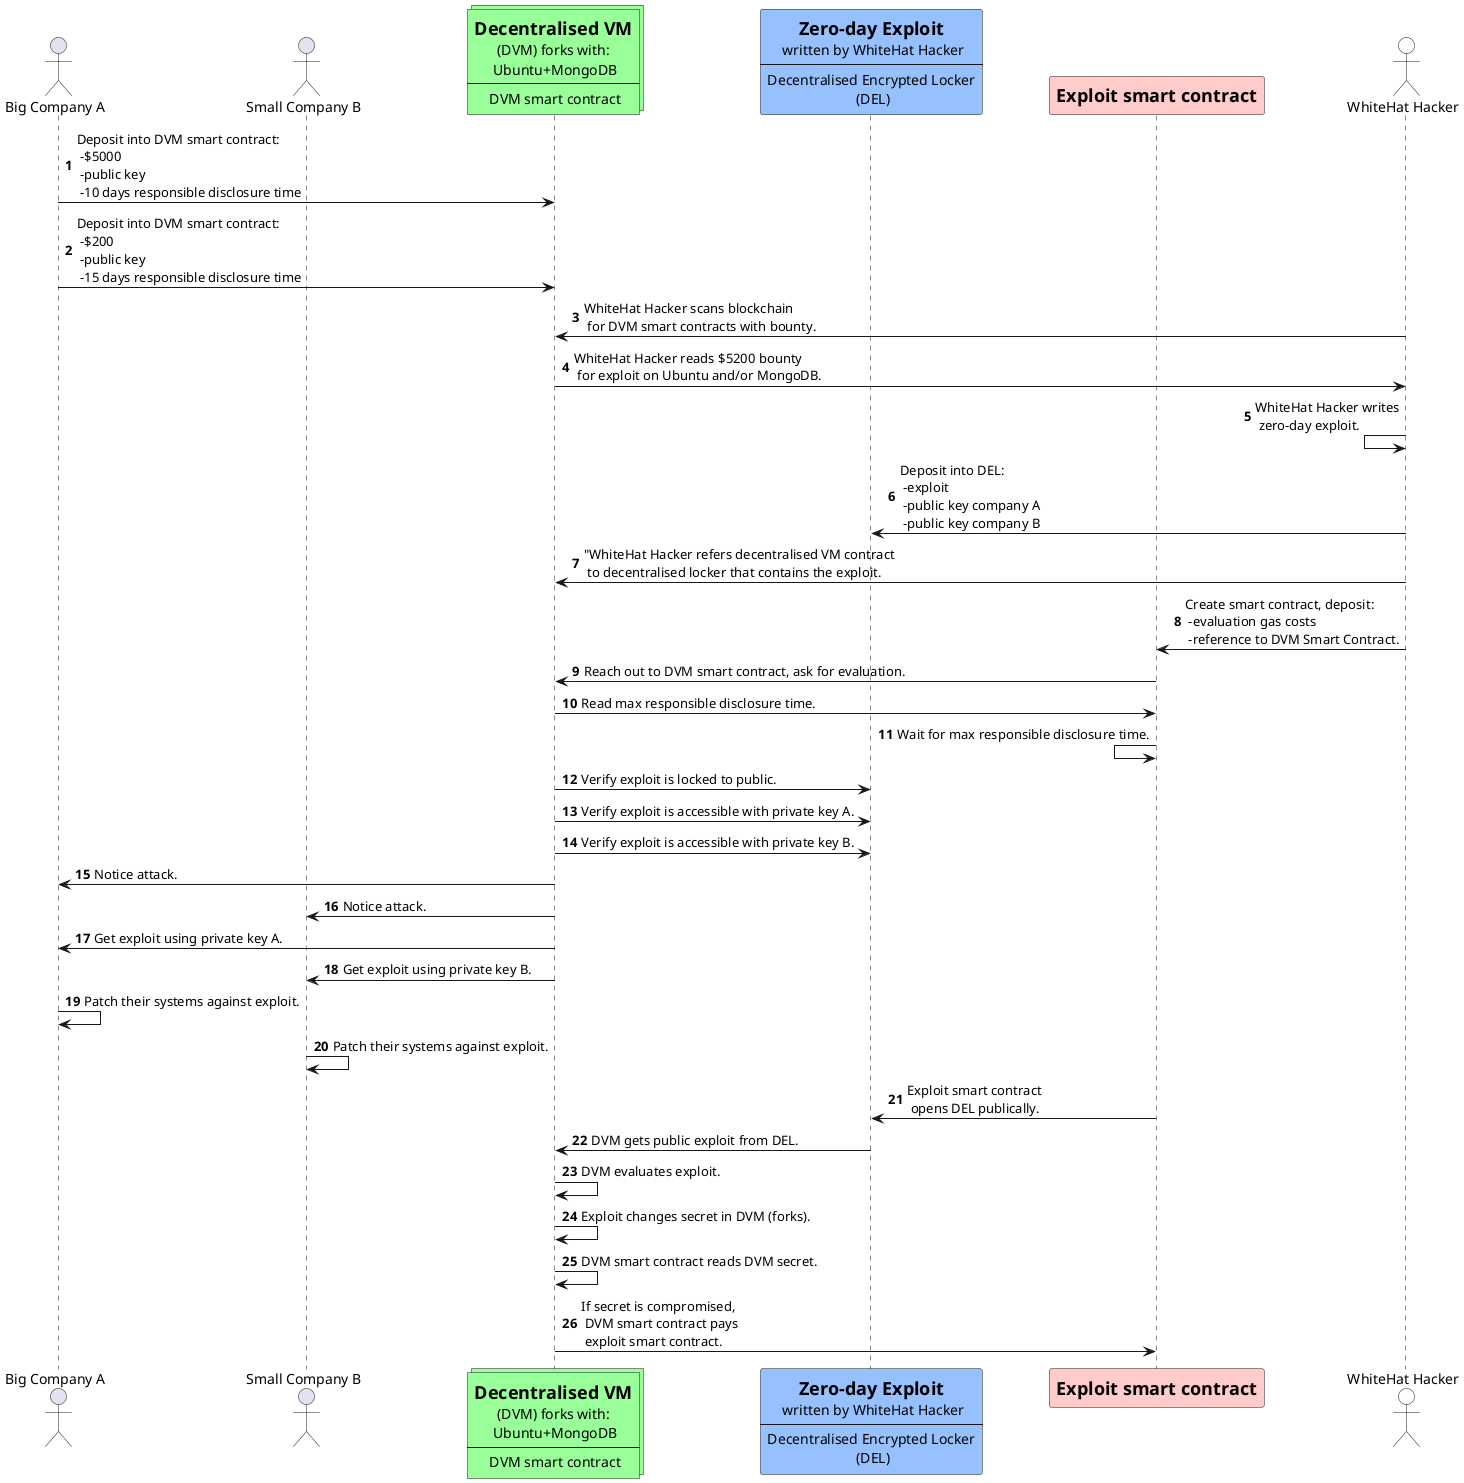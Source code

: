 @startuml
actor "Big Company A"
actor "Small Company B"
collections  "=Decentralised VM\n(DVM) forks with:\n Ubuntu+MongoDB\n----\n DVM smart contract"  as DVM #99FF99
participant "=Zero-day Exploit\n written by WhiteHat Hacker\n----\nDecentralised Encrypted Locker\n (DEL)" as DEL #97c0fe
participant "=Exploit smart contract" as exploit #ffcccb
actor "WhiteHat Hacker" #white

autonumber
"Big Company A"->"DVM": Deposit into DVM smart contract:\n -$5000\n -public key\n -10 days responsible disclosure time
"Big Company A"->"DVM": Deposit into DVM smart contract:\n -$200\n -public key\n -15 days responsible disclosure time

"WhiteHat Hacker"->"DVM": WhiteHat Hacker scans blockchain\n for DVM smart contracts with bounty.
"DVM"->"WhiteHat Hacker": WhiteHat Hacker reads $5200 bounty\n for exploit on Ubuntu and/or MongoDB.
"WhiteHat Hacker"<-"WhiteHat Hacker": WhiteHat Hacker writes\n zero-day exploit.
"WhiteHat Hacker"->"DEL": Deposit into DEL:\n -exploit\n -public key company A\n -public key company B
"WhiteHat Hacker"->"DVM": "WhiteHat Hacker refers decentralised VM contract\n to decentralised locker that contains the exploit.
"WhiteHat Hacker"->"exploit": Create smart contract, deposit:\n -evaluation gas costs\n -reference to DVM Smart Contract.
"exploit"->"DVM": Reach out to DVM smart contract, ask for evaluation.
"DVM"->"exploit": Read max responsible disclosure time.
"exploit"<-"exploit": Wait for max responsible disclosure time.


"DVM"->"DEL": Verify exploit is locked to public.
"DVM"->"DEL": Verify exploit is accessible with private key A.
"DVM"->"DEL": Verify exploit is accessible with private key B.


"DVM"->"Big Company A": Notice attack.
"DVM"->"Small Company B": Notice attack.
"DVM"->"Big Company A": Get exploit using private key A.
"DVM"->"Small Company B": Get exploit using private key B.
"Big Company A"->"Big Company A": Patch their systems against exploit.
"Small Company B"->"Small Company B": Patch their systems against exploit.

"exploit"->"DEL": Exploit smart contract\n opens DEL publically.
"DEL"->"DVM": DVM gets public exploit from DEL.
"DVM"->"DVM": DVM evaluates exploit.
"DVM"->"DVM": Exploit changes secret in DVM (forks).
"DVM"->"DVM": DVM smart contract reads DVM secret.
"DVM"->"exploit": If secret is compromised,\n DVM smart contract pays\n exploit smart contract.
@enduml